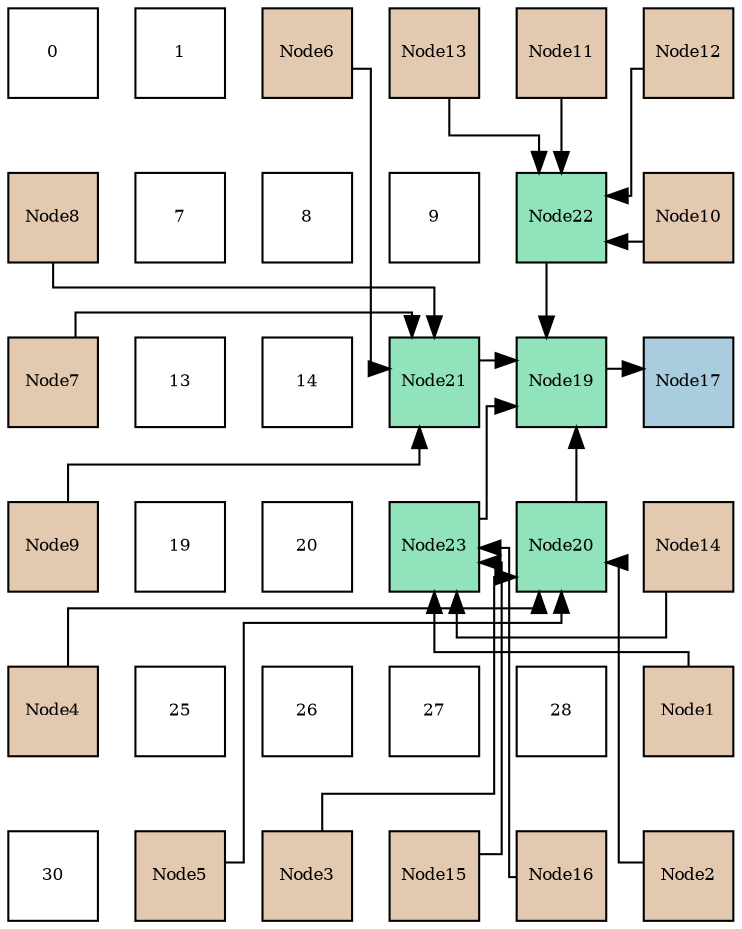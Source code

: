 digraph layout{
 rankdir=TB;
 splines=ortho;
 node [style=filled shape=square fixedsize=true width=0.6];
0[label="0", fontsize=8, fillcolor="#ffffff"];
1[label="1", fontsize=8, fillcolor="#ffffff"];
2[label="Node6", fontsize=8, fillcolor="#e3c9af"];
3[label="Node13", fontsize=8, fillcolor="#e3c9af"];
4[label="Node11", fontsize=8, fillcolor="#e3c9af"];
5[label="Node12", fontsize=8, fillcolor="#e3c9af"];
6[label="Node8", fontsize=8, fillcolor="#e3c9af"];
7[label="7", fontsize=8, fillcolor="#ffffff"];
8[label="8", fontsize=8, fillcolor="#ffffff"];
9[label="9", fontsize=8, fillcolor="#ffffff"];
10[label="Node22", fontsize=8, fillcolor="#91e3bb"];
11[label="Node10", fontsize=8, fillcolor="#e3c9af"];
12[label="Node7", fontsize=8, fillcolor="#e3c9af"];
13[label="13", fontsize=8, fillcolor="#ffffff"];
14[label="14", fontsize=8, fillcolor="#ffffff"];
15[label="Node21", fontsize=8, fillcolor="#91e3bb"];
16[label="Node19", fontsize=8, fillcolor="#91e3bb"];
17[label="Node17", fontsize=8, fillcolor="#a9ccde"];
18[label="Node9", fontsize=8, fillcolor="#e3c9af"];
19[label="19", fontsize=8, fillcolor="#ffffff"];
20[label="20", fontsize=8, fillcolor="#ffffff"];
21[label="Node23", fontsize=8, fillcolor="#91e3bb"];
22[label="Node20", fontsize=8, fillcolor="#91e3bb"];
23[label="Node14", fontsize=8, fillcolor="#e3c9af"];
24[label="Node4", fontsize=8, fillcolor="#e3c9af"];
25[label="25", fontsize=8, fillcolor="#ffffff"];
26[label="26", fontsize=8, fillcolor="#ffffff"];
27[label="27", fontsize=8, fillcolor="#ffffff"];
28[label="28", fontsize=8, fillcolor="#ffffff"];
29[label="Node1", fontsize=8, fillcolor="#e3c9af"];
30[label="30", fontsize=8, fillcolor="#ffffff"];
31[label="Node5", fontsize=8, fillcolor="#e3c9af"];
32[label="Node3", fontsize=8, fillcolor="#e3c9af"];
33[label="Node15", fontsize=8, fillcolor="#e3c9af"];
34[label="Node16", fontsize=8, fillcolor="#e3c9af"];
35[label="Node2", fontsize=8, fillcolor="#e3c9af"];
edge [constraint=false, style=vis];16 -> 17;
22 -> 16;
15 -> 16;
10 -> 16;
21 -> 16;
35 -> 22;
32 -> 22;
24 -> 22;
31 -> 22;
2 -> 15;
12 -> 15;
6 -> 15;
18 -> 15;
11 -> 10;
4 -> 10;
5 -> 10;
3 -> 10;
29 -> 21;
23 -> 21;
33 -> 21;
34 -> 21;
edge [constraint=true, style=invis];
0 -> 6 -> 12 -> 18 -> 24 -> 30;
1 -> 7 -> 13 -> 19 -> 25 -> 31;
2 -> 8 -> 14 -> 20 -> 26 -> 32;
3 -> 9 -> 15 -> 21 -> 27 -> 33;
4 -> 10 -> 16 -> 22 -> 28 -> 34;
5 -> 11 -> 17 -> 23 -> 29 -> 35;
rank = same {0 -> 1 -> 2 -> 3 -> 4 -> 5};
rank = same {6 -> 7 -> 8 -> 9 -> 10 -> 11};
rank = same {12 -> 13 -> 14 -> 15 -> 16 -> 17};
rank = same {18 -> 19 -> 20 -> 21 -> 22 -> 23};
rank = same {24 -> 25 -> 26 -> 27 -> 28 -> 29};
rank = same {30 -> 31 -> 32 -> 33 -> 34 -> 35};
}